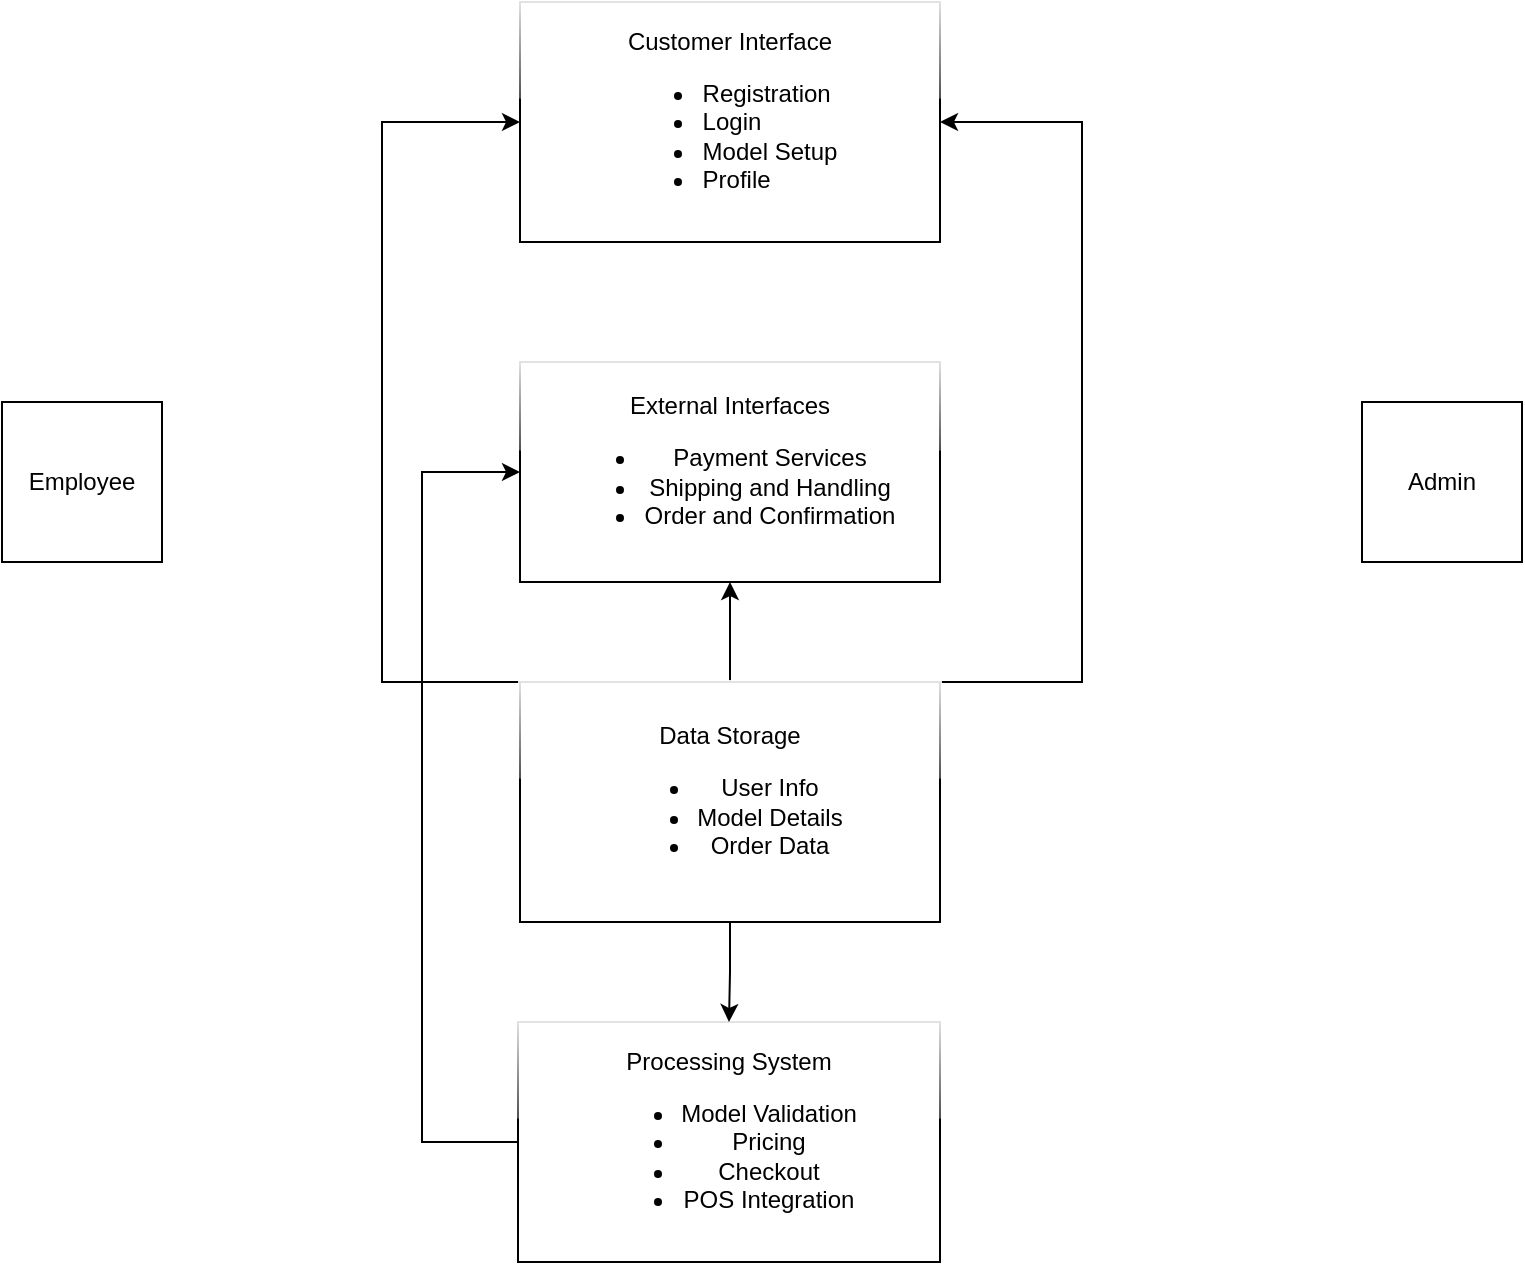 <mxfile version="22.1.4" type="github">
  <diagram id="C5RBs43oDa-KdzZeNtuy" name="Page-1">
    <mxGraphModel dx="1313" dy="721" grid="1" gridSize="10" guides="1" tooltips="1" connect="1" arrows="1" fold="1" page="1" pageScale="1" pageWidth="827" pageHeight="1169" math="0" shadow="0">
      <root>
        <mxCell id="WIyWlLk6GJQsqaUBKTNV-0" />
        <mxCell id="WIyWlLk6GJQsqaUBKTNV-1" parent="WIyWlLk6GJQsqaUBKTNV-0" />
        <mxCell id="GLjrfoYb2GDKE0vK0rHz-5" style="edgeStyle=orthogonalEdgeStyle;rounded=0;orthogonalLoop=1;jettySize=auto;html=1;entryX=0;entryY=0.5;entryDx=0;entryDy=0;" edge="1" parent="WIyWlLk6GJQsqaUBKTNV-1" source="WIyWlLk6GJQsqaUBKTNV-7" target="WIyWlLk6GJQsqaUBKTNV-12">
          <mxGeometry relative="1" as="geometry">
            <Array as="points">
              <mxPoint x="260" y="610" />
              <mxPoint x="260" y="275" />
            </Array>
          </mxGeometry>
        </mxCell>
        <mxCell id="WIyWlLk6GJQsqaUBKTNV-7" value="Processing System&lt;br&gt;&lt;ul&gt;&lt;li&gt;Model Validation&lt;/li&gt;&lt;li&gt;Pricing&lt;/li&gt;&lt;li&gt;Checkout&lt;/li&gt;&lt;li&gt;POS Integration&lt;/li&gt;&lt;/ul&gt;" style="rounded=0;whiteSpace=wrap;html=1;fontSize=12;glass=1;strokeWidth=1;shadow=0;" parent="WIyWlLk6GJQsqaUBKTNV-1" vertex="1">
          <mxGeometry x="308" y="550" width="211" height="120" as="geometry" />
        </mxCell>
        <mxCell id="WIyWlLk6GJQsqaUBKTNV-11" value="Customer Interface&lt;br&gt;&lt;div style=&quot;text-align: left;&quot;&gt;&lt;ul&gt;&lt;li&gt;&lt;span style=&quot;background-color: initial;&quot;&gt;Registration&lt;/span&gt;&lt;/li&gt;&lt;li&gt;&lt;span style=&quot;background-color: initial;&quot;&gt;Login&lt;/span&gt;&lt;/li&gt;&lt;li&gt;&lt;span style=&quot;background-color: initial;&quot;&gt;Model Setup&lt;/span&gt;&lt;/li&gt;&lt;li&gt;&lt;span style=&quot;background-color: initial;&quot;&gt;Profile&lt;/span&gt;&lt;/li&gt;&lt;/ul&gt;&lt;/div&gt;" style="rounded=0;whiteSpace=wrap;html=1;fontSize=12;glass=1;strokeWidth=1;shadow=0;" parent="WIyWlLk6GJQsqaUBKTNV-1" vertex="1">
          <mxGeometry x="309" y="40" width="210" height="120" as="geometry" />
        </mxCell>
        <mxCell id="WIyWlLk6GJQsqaUBKTNV-12" value="External Interfaces&lt;br&gt;&lt;ul&gt;&lt;li&gt;Payment Services&lt;/li&gt;&lt;li&gt;Shipping and Handling&lt;/li&gt;&lt;li&gt;Order and Confirmation&lt;/li&gt;&lt;/ul&gt;" style="rounded=0;whiteSpace=wrap;html=1;fontSize=12;glass=1;strokeWidth=1;shadow=0;" parent="WIyWlLk6GJQsqaUBKTNV-1" vertex="1">
          <mxGeometry x="309" y="220" width="210" height="110" as="geometry" />
        </mxCell>
        <mxCell id="GLjrfoYb2GDKE0vK0rHz-0" style="edgeStyle=orthogonalEdgeStyle;rounded=0;orthogonalLoop=1;jettySize=auto;html=1;entryX=1;entryY=0.5;entryDx=0;entryDy=0;" edge="1" parent="WIyWlLk6GJQsqaUBKTNV-1" source="DGDOVAB0MQOVhR9_zvAN-1" target="WIyWlLk6GJQsqaUBKTNV-11">
          <mxGeometry relative="1" as="geometry">
            <Array as="points">
              <mxPoint x="590" y="380" />
              <mxPoint x="590" y="100" />
            </Array>
          </mxGeometry>
        </mxCell>
        <mxCell id="GLjrfoYb2GDKE0vK0rHz-1" style="edgeStyle=orthogonalEdgeStyle;rounded=0;orthogonalLoop=1;jettySize=auto;html=1;entryX=0;entryY=0.5;entryDx=0;entryDy=0;" edge="1" parent="WIyWlLk6GJQsqaUBKTNV-1" source="DGDOVAB0MQOVhR9_zvAN-1" target="WIyWlLk6GJQsqaUBKTNV-11">
          <mxGeometry relative="1" as="geometry">
            <Array as="points">
              <mxPoint x="240" y="380" />
              <mxPoint x="240" y="100" />
            </Array>
          </mxGeometry>
        </mxCell>
        <mxCell id="GLjrfoYb2GDKE0vK0rHz-3" style="edgeStyle=orthogonalEdgeStyle;rounded=0;orthogonalLoop=1;jettySize=auto;html=1;" edge="1" parent="WIyWlLk6GJQsqaUBKTNV-1" source="DGDOVAB0MQOVhR9_zvAN-1" target="WIyWlLk6GJQsqaUBKTNV-7">
          <mxGeometry relative="1" as="geometry" />
        </mxCell>
        <mxCell id="GLjrfoYb2GDKE0vK0rHz-4" style="edgeStyle=orthogonalEdgeStyle;rounded=0;orthogonalLoop=1;jettySize=auto;html=1;" edge="1" parent="WIyWlLk6GJQsqaUBKTNV-1" source="DGDOVAB0MQOVhR9_zvAN-1" target="WIyWlLk6GJQsqaUBKTNV-12">
          <mxGeometry relative="1" as="geometry" />
        </mxCell>
        <mxCell id="DGDOVAB0MQOVhR9_zvAN-1" value="Data Storage&lt;br&gt;&lt;ul&gt;&lt;li&gt;User Info&lt;/li&gt;&lt;li&gt;Model Details&lt;/li&gt;&lt;li&gt;Order Data&lt;/li&gt;&lt;/ul&gt;" style="rounded=0;whiteSpace=wrap;html=1;fontSize=12;glass=1;strokeWidth=1;shadow=0;" parent="WIyWlLk6GJQsqaUBKTNV-1" vertex="1">
          <mxGeometry x="309" y="380" width="210" height="120" as="geometry" />
        </mxCell>
        <mxCell id="DGDOVAB0MQOVhR9_zvAN-2" value="Employee" style="whiteSpace=wrap;html=1;aspect=fixed;" parent="WIyWlLk6GJQsqaUBKTNV-1" vertex="1">
          <mxGeometry x="50" y="240" width="80" height="80" as="geometry" />
        </mxCell>
        <mxCell id="DGDOVAB0MQOVhR9_zvAN-3" value="Admin" style="whiteSpace=wrap;html=1;aspect=fixed;" parent="WIyWlLk6GJQsqaUBKTNV-1" vertex="1">
          <mxGeometry x="730" y="240" width="80" height="80" as="geometry" />
        </mxCell>
      </root>
    </mxGraphModel>
  </diagram>
</mxfile>
